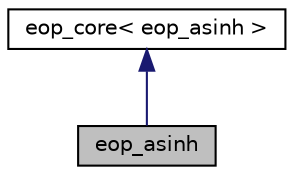 digraph "eop_asinh"
{
  edge [fontname="Helvetica",fontsize="10",labelfontname="Helvetica",labelfontsize="10"];
  node [fontname="Helvetica",fontsize="10",shape=record];
  Node1 [label="eop_asinh",height=0.2,width=0.4,color="black", fillcolor="grey75", style="filled" fontcolor="black"];
  Node2 -> Node1 [dir="back",color="midnightblue",fontsize="10",style="solid",fontname="Helvetica"];
  Node2 [label="eop_core\< eop_asinh \>",height=0.2,width=0.4,color="black", fillcolor="white", style="filled",URL="$classeop__core.html"];
}
